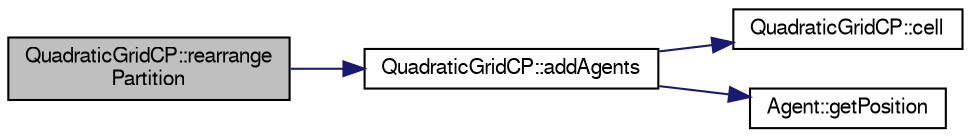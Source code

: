 digraph "QuadraticGridCP::rearrangePartition"
{
  edge [fontname="FreeSans",fontsize="10",labelfontname="FreeSans",labelfontsize="10"];
  node [fontname="FreeSans",fontsize="10",shape=record];
  rankdir="LR";
  Node1 [label="QuadraticGridCP::rearrange\lPartition",height=0.2,width=0.4,color="black", fillcolor="grey75", style="filled" fontcolor="black"];
  Node1 -> Node2 [color="midnightblue",fontsize="10",style="solid",fontname="FreeSans"];
  Node2 [label="QuadraticGridCP::addAgents",height=0.2,width=0.4,color="black", fillcolor="white", style="filled",URL="$class_quadratic_grid_c_p.html#a0665be64ee9cd61e796d6ba6bd098d8d",tooltip="Add _agents to the cell partition. "];
  Node2 -> Node3 [color="midnightblue",fontsize="10",style="solid",fontname="FreeSans"];
  Node3 [label="QuadraticGridCP::cell",height=0.2,width=0.4,color="black", fillcolor="white", style="filled",URL="$class_quadratic_grid_c_p.html#a6d922e64d9870d9dcb8323d143fb2d8d",tooltip="Calculates the index of the corresponding cell from a position. "];
  Node2 -> Node4 [color="midnightblue",fontsize="10",style="solid",fontname="FreeSans"];
  Node4 [label="Agent::getPosition",height=0.2,width=0.4,color="black", fillcolor="white", style="filled",URL="$class_agent.html#a00178e547698aefa61a5644727d1ab39"];
}

